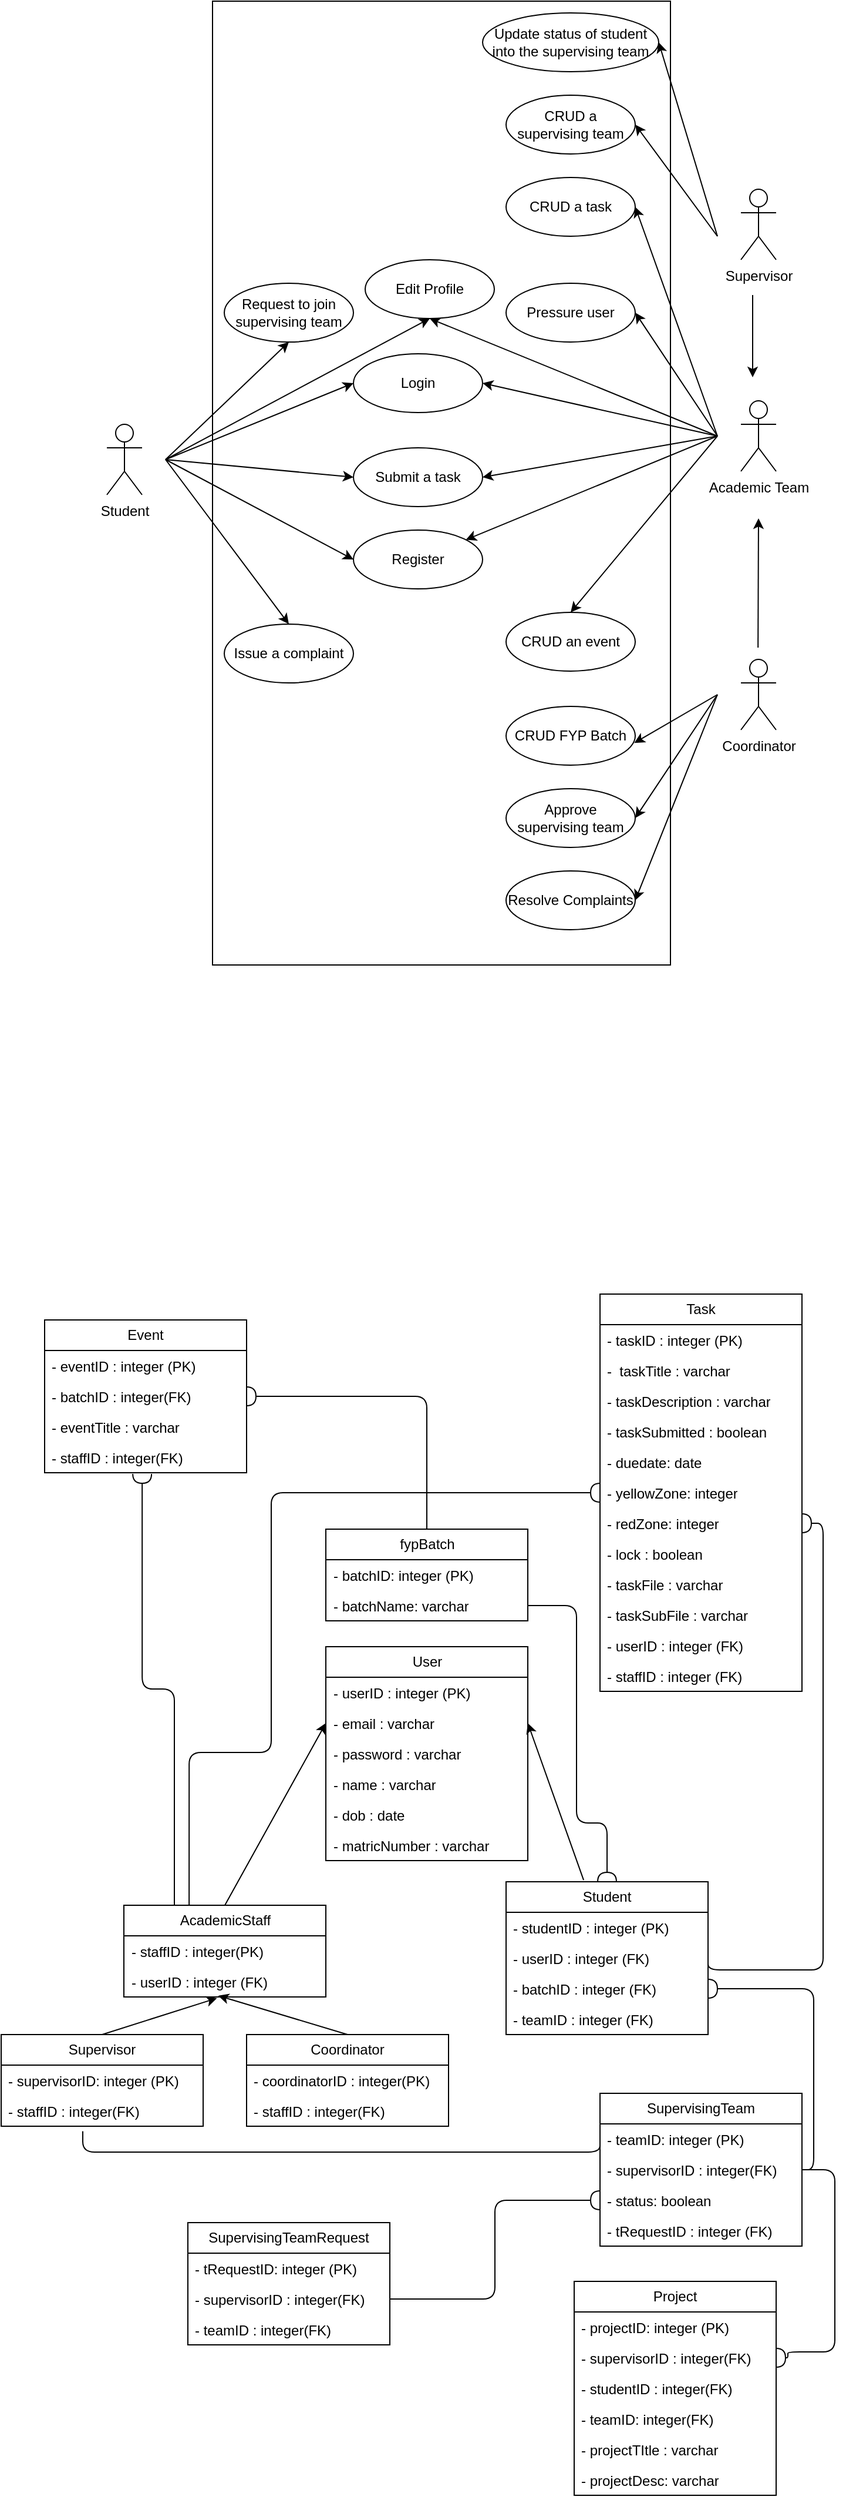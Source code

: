 <mxfile>
    <diagram name="Page-1" id="tapyRQWNl1LLDi8Lvljd">
        <mxGraphModel dx="1131" dy="828" grid="1" gridSize="10" guides="1" tooltips="1" connect="1" arrows="1" fold="1" page="1" pageScale="1" pageWidth="850" pageHeight="1100" math="0" shadow="0">
            <root>
                <mxCell id="0"/>
                <mxCell id="1" parent="0"/>
                <mxCell id="gxBC3pKMXTBqNfmKYQtD-58" value="" style="rounded=0;whiteSpace=wrap;html=1;fillColor=none;fontSize=11;" parent="1" vertex="1">
                    <mxGeometry x="230" y="40" width="390" height="820" as="geometry"/>
                </mxCell>
                <mxCell id="C66fVddsm9b04qJUR4Iu-2" value="Academic Team" style="shape=umlActor;verticalLabelPosition=bottom;verticalAlign=top;html=1;outlineConnect=0;" parent="1" vertex="1">
                    <mxGeometry x="680" y="380" width="30" height="60" as="geometry"/>
                </mxCell>
                <mxCell id="C66fVddsm9b04qJUR4Iu-3" value="Student" style="shape=umlActor;verticalLabelPosition=bottom;verticalAlign=top;html=1;outlineConnect=0;" parent="1" vertex="1">
                    <mxGeometry x="140" y="400" width="30" height="60" as="geometry"/>
                </mxCell>
                <mxCell id="C66fVddsm9b04qJUR4Iu-4" value="Supervisor" style="shape=umlActor;verticalLabelPosition=bottom;verticalAlign=top;html=1;outlineConnect=0;" parent="1" vertex="1">
                    <mxGeometry x="680" y="200" width="30" height="60" as="geometry"/>
                </mxCell>
                <mxCell id="C66fVddsm9b04qJUR4Iu-5" value="Coordinator" style="shape=umlActor;verticalLabelPosition=bottom;verticalAlign=top;html=1;outlineConnect=0;" parent="1" vertex="1">
                    <mxGeometry x="680" y="600" width="30" height="60" as="geometry"/>
                </mxCell>
                <mxCell id="C66fVddsm9b04qJUR4Iu-19" value="CRUD an event" style="ellipse;whiteSpace=wrap;html=1;" parent="1" vertex="1">
                    <mxGeometry x="480" y="560" width="110" height="50" as="geometry"/>
                </mxCell>
                <mxCell id="C66fVddsm9b04qJUR4Iu-41" value="" style="endArrow=classic;html=1;rounded=0;" parent="1" edge="1">
                    <mxGeometry width="50" height="50" relative="1" as="geometry">
                        <mxPoint x="690" y="290" as="sourcePoint"/>
                        <mxPoint x="690" y="360" as="targetPoint"/>
                    </mxGeometry>
                </mxCell>
                <mxCell id="C66fVddsm9b04qJUR4Iu-42" value="" style="endArrow=classic;html=1;rounded=0;" parent="1" edge="1">
                    <mxGeometry width="50" height="50" relative="1" as="geometry">
                        <mxPoint x="694.58" y="590" as="sourcePoint"/>
                        <mxPoint x="695" y="480" as="targetPoint"/>
                    </mxGeometry>
                </mxCell>
                <mxCell id="gxBC3pKMXTBqNfmKYQtD-1" value="Login" style="ellipse;whiteSpace=wrap;html=1;" parent="1" vertex="1">
                    <mxGeometry x="350" y="340" width="110" height="50" as="geometry"/>
                </mxCell>
                <mxCell id="gxBC3pKMXTBqNfmKYQtD-2" value="Register" style="ellipse;whiteSpace=wrap;html=1;" parent="1" vertex="1">
                    <mxGeometry x="350" y="490" width="110" height="50" as="geometry"/>
                </mxCell>
                <mxCell id="gxBC3pKMXTBqNfmKYQtD-3" value="CRUD FYP Batch" style="ellipse;whiteSpace=wrap;html=1;" parent="1" vertex="1">
                    <mxGeometry x="480" y="640" width="110" height="50" as="geometry"/>
                </mxCell>
                <mxCell id="gxBC3pKMXTBqNfmKYQtD-4" value="CRUD a task" style="ellipse;whiteSpace=wrap;html=1;" parent="1" vertex="1">
                    <mxGeometry x="480" y="190" width="110" height="50" as="geometry"/>
                </mxCell>
                <mxCell id="gxBC3pKMXTBqNfmKYQtD-6" value="Request to join supervising team" style="ellipse;whiteSpace=wrap;html=1;" parent="1" vertex="1">
                    <mxGeometry x="240" y="280" width="110" height="50" as="geometry"/>
                </mxCell>
                <mxCell id="gxBC3pKMXTBqNfmKYQtD-7" value="Pressure user" style="ellipse;whiteSpace=wrap;html=1;" parent="1" vertex="1">
                    <mxGeometry x="480" y="280" width="110" height="50" as="geometry"/>
                </mxCell>
                <mxCell id="gxBC3pKMXTBqNfmKYQtD-9" value="CRUD a supervising team" style="ellipse;whiteSpace=wrap;html=1;" parent="1" vertex="1">
                    <mxGeometry x="480" y="120" width="110" height="50" as="geometry"/>
                </mxCell>
                <mxCell id="gxBC3pKMXTBqNfmKYQtD-10" value="Approve supervising team" style="ellipse;whiteSpace=wrap;html=1;" parent="1" vertex="1">
                    <mxGeometry x="480" y="710" width="110" height="50" as="geometry"/>
                </mxCell>
                <mxCell id="gxBC3pKMXTBqNfmKYQtD-11" value="Submit a task" style="ellipse;whiteSpace=wrap;html=1;" parent="1" vertex="1">
                    <mxGeometry x="350" y="420" width="110" height="50" as="geometry"/>
                </mxCell>
                <mxCell id="gxBC3pKMXTBqNfmKYQtD-12" value="Update status of student into the supervising team" style="ellipse;whiteSpace=wrap;html=1;" parent="1" vertex="1">
                    <mxGeometry x="460" y="50" width="150" height="50" as="geometry"/>
                </mxCell>
                <mxCell id="gxBC3pKMXTBqNfmKYQtD-13" value="" style="endArrow=classic;html=1;rounded=0;entryX=1;entryY=0.5;entryDx=0;entryDy=0;" parent="1" target="gxBC3pKMXTBqNfmKYQtD-1" edge="1">
                    <mxGeometry width="50" height="50" relative="1" as="geometry">
                        <mxPoint x="660" y="410" as="sourcePoint"/>
                        <mxPoint x="700" y="370" as="targetPoint"/>
                    </mxGeometry>
                </mxCell>
                <mxCell id="gxBC3pKMXTBqNfmKYQtD-14" value="" style="endArrow=classic;html=1;rounded=0;" parent="1" target="gxBC3pKMXTBqNfmKYQtD-2" edge="1">
                    <mxGeometry width="50" height="50" relative="1" as="geometry">
                        <mxPoint x="660" y="410" as="sourcePoint"/>
                        <mxPoint x="470" y="375" as="targetPoint"/>
                    </mxGeometry>
                </mxCell>
                <mxCell id="gxBC3pKMXTBqNfmKYQtD-15" value="" style="endArrow=classic;html=1;rounded=0;entryX=0.5;entryY=0;entryDx=0;entryDy=0;" parent="1" target="C66fVddsm9b04qJUR4Iu-19" edge="1">
                    <mxGeometry width="50" height="50" relative="1" as="geometry">
                        <mxPoint x="660" y="410" as="sourcePoint"/>
                        <mxPoint x="455" y="508" as="targetPoint"/>
                    </mxGeometry>
                </mxCell>
                <mxCell id="gxBC3pKMXTBqNfmKYQtD-16" value="" style="endArrow=classic;html=1;rounded=0;entryX=1;entryY=0.5;entryDx=0;entryDy=0;" parent="1" target="gxBC3pKMXTBqNfmKYQtD-7" edge="1">
                    <mxGeometry width="50" height="50" relative="1" as="geometry">
                        <mxPoint x="660" y="410" as="sourcePoint"/>
                        <mxPoint x="545" y="570" as="targetPoint"/>
                    </mxGeometry>
                </mxCell>
                <mxCell id="gxBC3pKMXTBqNfmKYQtD-17" value="" style="endArrow=classic;html=1;rounded=0;entryX=1;entryY=0.5;entryDx=0;entryDy=0;" parent="1" target="gxBC3pKMXTBqNfmKYQtD-4" edge="1">
                    <mxGeometry width="50" height="50" relative="1" as="geometry">
                        <mxPoint x="660" y="410" as="sourcePoint"/>
                        <mxPoint x="600" y="315" as="targetPoint"/>
                    </mxGeometry>
                </mxCell>
                <mxCell id="gxBC3pKMXTBqNfmKYQtD-18" value="" style="endArrow=classic;html=1;rounded=0;entryX=0.992;entryY=0.623;entryDx=0;entryDy=0;entryPerimeter=0;" parent="1" target="gxBC3pKMXTBqNfmKYQtD-3" edge="1">
                    <mxGeometry width="50" height="50" relative="1" as="geometry">
                        <mxPoint x="660" y="630" as="sourcePoint"/>
                        <mxPoint x="545" y="570" as="targetPoint"/>
                    </mxGeometry>
                </mxCell>
                <mxCell id="gxBC3pKMXTBqNfmKYQtD-19" value="" style="endArrow=classic;html=1;rounded=0;entryX=1;entryY=0.5;entryDx=0;entryDy=0;" parent="1" target="gxBC3pKMXTBqNfmKYQtD-10" edge="1">
                    <mxGeometry width="50" height="50" relative="1" as="geometry">
                        <mxPoint x="660" y="630" as="sourcePoint"/>
                        <mxPoint x="599" y="681" as="targetPoint"/>
                    </mxGeometry>
                </mxCell>
                <mxCell id="gxBC3pKMXTBqNfmKYQtD-20" value="" style="endArrow=classic;html=1;rounded=0;entryX=1;entryY=0.5;entryDx=0;entryDy=0;" parent="1" target="gxBC3pKMXTBqNfmKYQtD-9" edge="1">
                    <mxGeometry width="50" height="50" relative="1" as="geometry">
                        <mxPoint x="660" y="240" as="sourcePoint"/>
                        <mxPoint x="600" y="225" as="targetPoint"/>
                    </mxGeometry>
                </mxCell>
                <mxCell id="gxBC3pKMXTBqNfmKYQtD-21" value="" style="endArrow=classic;html=1;rounded=0;entryX=1;entryY=0.5;entryDx=0;entryDy=0;" parent="1" target="gxBC3pKMXTBqNfmKYQtD-12" edge="1">
                    <mxGeometry width="50" height="50" relative="1" as="geometry">
                        <mxPoint x="660" y="240" as="sourcePoint"/>
                        <mxPoint x="600" y="155" as="targetPoint"/>
                    </mxGeometry>
                </mxCell>
                <mxCell id="gxBC3pKMXTBqNfmKYQtD-22" value="" style="endArrow=classic;html=1;rounded=0;entryX=0;entryY=0.5;entryDx=0;entryDy=0;" parent="1" target="gxBC3pKMXTBqNfmKYQtD-1" edge="1">
                    <mxGeometry width="50" height="50" relative="1" as="geometry">
                        <mxPoint x="190" y="430" as="sourcePoint"/>
                        <mxPoint x="470" y="375" as="targetPoint"/>
                    </mxGeometry>
                </mxCell>
                <mxCell id="gxBC3pKMXTBqNfmKYQtD-23" value="" style="endArrow=classic;html=1;rounded=0;entryX=0;entryY=0.5;entryDx=0;entryDy=0;" parent="1" target="gxBC3pKMXTBqNfmKYQtD-2" edge="1">
                    <mxGeometry width="50" height="50" relative="1" as="geometry">
                        <mxPoint x="190" y="430" as="sourcePoint"/>
                        <mxPoint x="360" y="375" as="targetPoint"/>
                    </mxGeometry>
                </mxCell>
                <mxCell id="gxBC3pKMXTBqNfmKYQtD-24" value="" style="endArrow=classic;html=1;rounded=0;entryX=0;entryY=0.5;entryDx=0;entryDy=0;" parent="1" target="gxBC3pKMXTBqNfmKYQtD-11" edge="1">
                    <mxGeometry width="50" height="50" relative="1" as="geometry">
                        <mxPoint x="190" y="430" as="sourcePoint"/>
                        <mxPoint x="360" y="375" as="targetPoint"/>
                    </mxGeometry>
                </mxCell>
                <mxCell id="gxBC3pKMXTBqNfmKYQtD-25" value="" style="endArrow=classic;html=1;rounded=0;entryX=1;entryY=0.5;entryDx=0;entryDy=0;" parent="1" target="gxBC3pKMXTBqNfmKYQtD-11" edge="1">
                    <mxGeometry width="50" height="50" relative="1" as="geometry">
                        <mxPoint x="660" y="410" as="sourcePoint"/>
                        <mxPoint x="360" y="455" as="targetPoint"/>
                    </mxGeometry>
                </mxCell>
                <mxCell id="gxBC3pKMXTBqNfmKYQtD-26" value="" style="endArrow=classic;html=1;rounded=0;entryX=0.5;entryY=1;entryDx=0;entryDy=0;" parent="1" target="gxBC3pKMXTBqNfmKYQtD-6" edge="1">
                    <mxGeometry width="50" height="50" relative="1" as="geometry">
                        <mxPoint x="190" y="430" as="sourcePoint"/>
                        <mxPoint x="470" y="455" as="targetPoint"/>
                    </mxGeometry>
                </mxCell>
                <mxCell id="gxBC3pKMXTBqNfmKYQtD-27" value="Issue a complaint" style="ellipse;whiteSpace=wrap;html=1;" parent="1" vertex="1">
                    <mxGeometry x="240" y="570" width="110" height="50" as="geometry"/>
                </mxCell>
                <mxCell id="gxBC3pKMXTBqNfmKYQtD-28" value="" style="endArrow=classic;html=1;rounded=0;entryX=0.5;entryY=0;entryDx=0;entryDy=0;" parent="1" target="gxBC3pKMXTBqNfmKYQtD-27" edge="1">
                    <mxGeometry width="50" height="50" relative="1" as="geometry">
                        <mxPoint x="190" y="430" as="sourcePoint"/>
                        <mxPoint x="360" y="525" as="targetPoint"/>
                    </mxGeometry>
                </mxCell>
                <mxCell id="gxBC3pKMXTBqNfmKYQtD-30" value="User" style="swimlane;fontStyle=0;childLayout=stackLayout;horizontal=1;startSize=26;fillColor=none;horizontalStack=0;resizeParent=1;resizeParentMax=0;resizeLast=0;collapsible=1;marginBottom=0;whiteSpace=wrap;html=1;" parent="1" vertex="1">
                    <mxGeometry x="326.5" y="1440" width="172" height="182" as="geometry"/>
                </mxCell>
                <mxCell id="gxBC3pKMXTBqNfmKYQtD-31" value="- userID : integer (PK)" style="text;strokeColor=none;fillColor=none;align=left;verticalAlign=top;spacingLeft=4;spacingRight=4;overflow=hidden;rotatable=0;points=[[0,0.5],[1,0.5]];portConstraint=eastwest;whiteSpace=wrap;html=1;" parent="gxBC3pKMXTBqNfmKYQtD-30" vertex="1">
                    <mxGeometry y="26" width="172" height="26" as="geometry"/>
                </mxCell>
                <mxCell id="gxBC3pKMXTBqNfmKYQtD-32" value="- email : varchar" style="text;strokeColor=none;fillColor=none;align=left;verticalAlign=top;spacingLeft=4;spacingRight=4;overflow=hidden;rotatable=0;points=[[0,0.5],[1,0.5]];portConstraint=eastwest;whiteSpace=wrap;html=1;" parent="gxBC3pKMXTBqNfmKYQtD-30" vertex="1">
                    <mxGeometry y="52" width="172" height="26" as="geometry"/>
                </mxCell>
                <mxCell id="gxBC3pKMXTBqNfmKYQtD-33" value="- password : varchar" style="text;strokeColor=none;fillColor=none;align=left;verticalAlign=top;spacingLeft=4;spacingRight=4;overflow=hidden;rotatable=0;points=[[0,0.5],[1,0.5]];portConstraint=eastwest;whiteSpace=wrap;html=1;" parent="gxBC3pKMXTBqNfmKYQtD-30" vertex="1">
                    <mxGeometry y="78" width="172" height="26" as="geometry"/>
                </mxCell>
                <mxCell id="80" value="- name : varchar" style="text;strokeColor=none;fillColor=none;align=left;verticalAlign=top;spacingLeft=4;spacingRight=4;overflow=hidden;rotatable=0;points=[[0,0.5],[1,0.5]];portConstraint=eastwest;whiteSpace=wrap;html=1;" vertex="1" parent="gxBC3pKMXTBqNfmKYQtD-30">
                    <mxGeometry y="104" width="172" height="26" as="geometry"/>
                </mxCell>
                <mxCell id="81" value="- dob : date" style="text;strokeColor=none;fillColor=none;align=left;verticalAlign=top;spacingLeft=4;spacingRight=4;overflow=hidden;rotatable=0;points=[[0,0.5],[1,0.5]];portConstraint=eastwest;whiteSpace=wrap;html=1;" vertex="1" parent="gxBC3pKMXTBqNfmKYQtD-30">
                    <mxGeometry y="130" width="172" height="26" as="geometry"/>
                </mxCell>
                <mxCell id="82" value="- matricNumber : varchar" style="text;strokeColor=none;fillColor=none;align=left;verticalAlign=top;spacingLeft=4;spacingRight=4;overflow=hidden;rotatable=0;points=[[0,0.5],[1,0.5]];portConstraint=eastwest;whiteSpace=wrap;html=1;" vertex="1" parent="gxBC3pKMXTBqNfmKYQtD-30">
                    <mxGeometry y="156" width="172" height="26" as="geometry"/>
                </mxCell>
                <mxCell id="l4H_S3dsI2Tg9Zhns-8N-1" value="Resolve Complaints" style="ellipse;whiteSpace=wrap;html=1;" parent="1" vertex="1">
                    <mxGeometry x="480" y="780" width="110" height="50" as="geometry"/>
                </mxCell>
                <mxCell id="l4H_S3dsI2Tg9Zhns-8N-2" value="" style="endArrow=classic;html=1;rounded=0;entryX=1;entryY=0.5;entryDx=0;entryDy=0;" parent="1" target="l4H_S3dsI2Tg9Zhns-8N-1" edge="1">
                    <mxGeometry width="50" height="50" relative="1" as="geometry">
                        <mxPoint x="660" y="630" as="sourcePoint"/>
                        <mxPoint x="600" y="745" as="targetPoint"/>
                    </mxGeometry>
                </mxCell>
                <mxCell id="l4H_S3dsI2Tg9Zhns-8N-3" value="Edit Profile" style="ellipse;whiteSpace=wrap;html=1;" parent="1" vertex="1">
                    <mxGeometry x="360" y="260" width="110" height="50" as="geometry"/>
                </mxCell>
                <mxCell id="l4H_S3dsI2Tg9Zhns-8N-4" value="" style="endArrow=classic;html=1;rounded=0;entryX=0.5;entryY=1;entryDx=0;entryDy=0;" parent="1" target="l4H_S3dsI2Tg9Zhns-8N-3" edge="1">
                    <mxGeometry width="50" height="50" relative="1" as="geometry">
                        <mxPoint x="660" y="410" as="sourcePoint"/>
                        <mxPoint x="700" y="370" as="targetPoint"/>
                    </mxGeometry>
                </mxCell>
                <mxCell id="l4H_S3dsI2Tg9Zhns-8N-5" value="" style="endArrow=classic;html=1;rounded=0;entryX=0.5;entryY=1;entryDx=0;entryDy=0;" parent="1" target="l4H_S3dsI2Tg9Zhns-8N-3" edge="1">
                    <mxGeometry width="50" height="50" relative="1" as="geometry">
                        <mxPoint x="190" y="430" as="sourcePoint"/>
                        <mxPoint x="425" y="320" as="targetPoint"/>
                    </mxGeometry>
                </mxCell>
                <mxCell id="l4H_S3dsI2Tg9Zhns-8N-14" value="Supervisor" style="swimlane;fontStyle=0;childLayout=stackLayout;horizontal=1;startSize=26;fillColor=none;horizontalStack=0;resizeParent=1;resizeParentMax=0;resizeLast=0;collapsible=1;marginBottom=0;whiteSpace=wrap;html=1;" parent="1" vertex="1">
                    <mxGeometry x="50" y="1770" width="172" height="78" as="geometry"/>
                </mxCell>
                <mxCell id="l4H_S3dsI2Tg9Zhns-8N-15" value="- supervisorID: integer (PK)" style="text;strokeColor=none;fillColor=none;align=left;verticalAlign=top;spacingLeft=4;spacingRight=4;overflow=hidden;rotatable=0;points=[[0,0.5],[1,0.5]];portConstraint=eastwest;whiteSpace=wrap;html=1;" parent="l4H_S3dsI2Tg9Zhns-8N-14" vertex="1">
                    <mxGeometry y="26" width="172" height="26" as="geometry"/>
                </mxCell>
                <mxCell id="61HQhyt6SDri8sVlv2gc-8" value="- staffID : integer(FK)" style="text;strokeColor=none;fillColor=none;align=left;verticalAlign=top;spacingLeft=4;spacingRight=4;overflow=hidden;rotatable=0;points=[[0,0.5],[1,0.5]];portConstraint=eastwest;whiteSpace=wrap;html=1;" parent="l4H_S3dsI2Tg9Zhns-8N-14" vertex="1">
                    <mxGeometry y="52" width="172" height="26" as="geometry"/>
                </mxCell>
                <mxCell id="l4H_S3dsI2Tg9Zhns-8N-18" value="Coordinator" style="swimlane;fontStyle=0;childLayout=stackLayout;horizontal=1;startSize=26;fillColor=none;horizontalStack=0;resizeParent=1;resizeParentMax=0;resizeLast=0;collapsible=1;marginBottom=0;whiteSpace=wrap;html=1;" parent="1" vertex="1">
                    <mxGeometry x="259" y="1770" width="172" height="78" as="geometry"/>
                </mxCell>
                <mxCell id="l4H_S3dsI2Tg9Zhns-8N-19" value="- coordinatorID : integer(PK)" style="text;strokeColor=none;fillColor=none;align=left;verticalAlign=top;spacingLeft=4;spacingRight=4;overflow=hidden;rotatable=0;points=[[0,0.5],[1,0.5]];portConstraint=eastwest;whiteSpace=wrap;html=1;" parent="l4H_S3dsI2Tg9Zhns-8N-18" vertex="1">
                    <mxGeometry y="26" width="172" height="26" as="geometry"/>
                </mxCell>
                <mxCell id="l4H_S3dsI2Tg9Zhns-8N-20" value="- staffID : integer(FK)" style="text;strokeColor=none;fillColor=none;align=left;verticalAlign=top;spacingLeft=4;spacingRight=4;overflow=hidden;rotatable=0;points=[[0,0.5],[1,0.5]];portConstraint=eastwest;whiteSpace=wrap;html=1;" parent="l4H_S3dsI2Tg9Zhns-8N-18" vertex="1">
                    <mxGeometry y="52" width="172" height="26" as="geometry"/>
                </mxCell>
                <mxCell id="61HQhyt6SDri8sVlv2gc-3" style="rounded=0;orthogonalLoop=1;jettySize=auto;html=1;exitX=0.384;exitY=-0.011;exitDx=0;exitDy=0;entryX=1;entryY=0.5;entryDx=0;entryDy=0;exitPerimeter=0;" parent="1" source="l4H_S3dsI2Tg9Zhns-8N-22" target="gxBC3pKMXTBqNfmKYQtD-32" edge="1">
                    <mxGeometry relative="1" as="geometry"/>
                </mxCell>
                <mxCell id="l4H_S3dsI2Tg9Zhns-8N-22" value="Student" style="swimlane;fontStyle=0;childLayout=stackLayout;horizontal=1;startSize=26;fillColor=none;horizontalStack=0;resizeParent=1;resizeParentMax=0;resizeLast=0;collapsible=1;marginBottom=0;whiteSpace=wrap;html=1;" parent="1" vertex="1">
                    <mxGeometry x="480" y="1640" width="172" height="130" as="geometry"/>
                </mxCell>
                <mxCell id="l4H_S3dsI2Tg9Zhns-8N-23" value="- studentID : integer (PK)" style="text;strokeColor=none;fillColor=none;align=left;verticalAlign=top;spacingLeft=4;spacingRight=4;overflow=hidden;rotatable=0;points=[[0,0.5],[1,0.5]];portConstraint=eastwest;whiteSpace=wrap;html=1;" parent="l4H_S3dsI2Tg9Zhns-8N-22" vertex="1">
                    <mxGeometry y="26" width="172" height="26" as="geometry"/>
                </mxCell>
                <mxCell id="l4H_S3dsI2Tg9Zhns-8N-24" value="- userID : integer (FK)" style="text;strokeColor=none;fillColor=none;align=left;verticalAlign=top;spacingLeft=4;spacingRight=4;overflow=hidden;rotatable=0;points=[[0,0.5],[1,0.5]];portConstraint=eastwest;whiteSpace=wrap;html=1;" parent="l4H_S3dsI2Tg9Zhns-8N-22" vertex="1">
                    <mxGeometry y="52" width="172" height="26" as="geometry"/>
                </mxCell>
                <mxCell id="61HQhyt6SDri8sVlv2gc-9" value="&lt;div&gt;- batchID : integer (FK)&lt;/div&gt;" style="text;strokeColor=none;fillColor=none;align=left;verticalAlign=top;spacingLeft=4;spacingRight=4;overflow=hidden;rotatable=0;points=[[0,0.5],[1,0.5]];portConstraint=eastwest;whiteSpace=wrap;html=1;" parent="l4H_S3dsI2Tg9Zhns-8N-22" vertex="1">
                    <mxGeometry y="78" width="172" height="26" as="geometry"/>
                </mxCell>
                <mxCell id="29" value="&lt;div&gt;- teamID : integer (FK)&lt;/div&gt;" style="text;strokeColor=none;fillColor=none;align=left;verticalAlign=top;spacingLeft=4;spacingRight=4;overflow=hidden;rotatable=0;points=[[0,0.5],[1,0.5]];portConstraint=eastwest;whiteSpace=wrap;html=1;" vertex="1" parent="l4H_S3dsI2Tg9Zhns-8N-22">
                    <mxGeometry y="104" width="172" height="26" as="geometry"/>
                </mxCell>
                <mxCell id="61HQhyt6SDri8sVlv2gc-7" style="rounded=0;orthogonalLoop=1;jettySize=auto;html=1;exitX=0.5;exitY=0;exitDx=0;exitDy=0;entryX=0;entryY=0.5;entryDx=0;entryDy=0;" parent="1" source="61HQhyt6SDri8sVlv2gc-4" target="gxBC3pKMXTBqNfmKYQtD-32" edge="1">
                    <mxGeometry relative="1" as="geometry"/>
                </mxCell>
                <mxCell id="71" style="edgeStyle=orthogonalEdgeStyle;html=1;exitX=0.25;exitY=0;exitDx=0;exitDy=0;entryX=0.483;entryY=1.04;entryDx=0;entryDy=0;entryPerimeter=0;startArrow=none;startFill=0;endArrow=halfCircle;endFill=0;" edge="1" parent="1" source="61HQhyt6SDri8sVlv2gc-4" target="70">
                    <mxGeometry relative="1" as="geometry"/>
                </mxCell>
                <mxCell id="61HQhyt6SDri8sVlv2gc-4" value="AcademicStaff" style="swimlane;fontStyle=0;childLayout=stackLayout;horizontal=1;startSize=26;fillColor=none;horizontalStack=0;resizeParent=1;resizeParentMax=0;resizeLast=0;collapsible=1;marginBottom=0;whiteSpace=wrap;html=1;" parent="1" vertex="1">
                    <mxGeometry x="154.5" y="1660" width="172" height="78" as="geometry"/>
                </mxCell>
                <mxCell id="61HQhyt6SDri8sVlv2gc-5" value="- staffID : integer(PK)" style="text;strokeColor=none;fillColor=none;align=left;verticalAlign=top;spacingLeft=4;spacingRight=4;overflow=hidden;rotatable=0;points=[[0,0.5],[1,0.5]];portConstraint=eastwest;whiteSpace=wrap;html=1;" parent="61HQhyt6SDri8sVlv2gc-4" vertex="1">
                    <mxGeometry y="26" width="172" height="26" as="geometry"/>
                </mxCell>
                <mxCell id="61HQhyt6SDri8sVlv2gc-6" value="- userID : integer (FK)" style="text;strokeColor=none;fillColor=none;align=left;verticalAlign=top;spacingLeft=4;spacingRight=4;overflow=hidden;rotatable=0;points=[[0,0.5],[1,0.5]];portConstraint=eastwest;whiteSpace=wrap;html=1;" parent="61HQhyt6SDri8sVlv2gc-4" vertex="1">
                    <mxGeometry y="52" width="172" height="26" as="geometry"/>
                </mxCell>
                <mxCell id="61HQhyt6SDri8sVlv2gc-10" style="rounded=0;orthogonalLoop=1;jettySize=auto;html=1;exitX=0.5;exitY=0;exitDx=0;exitDy=0;entryX=0.461;entryY=1.04;entryDx=0;entryDy=0;entryPerimeter=0;" parent="1" source="l4H_S3dsI2Tg9Zhns-8N-14" target="61HQhyt6SDri8sVlv2gc-6" edge="1">
                    <mxGeometry relative="1" as="geometry">
                        <mxPoint x="595" y="1660" as="sourcePoint"/>
                        <mxPoint x="509" y="1575" as="targetPoint"/>
                    </mxGeometry>
                </mxCell>
                <mxCell id="61HQhyt6SDri8sVlv2gc-11" style="rounded=0;orthogonalLoop=1;jettySize=auto;html=1;exitX=0.5;exitY=0;exitDx=0;exitDy=0;entryX=0.467;entryY=0.96;entryDx=0;entryDy=0;entryPerimeter=0;" parent="1" source="l4H_S3dsI2Tg9Zhns-8N-18" target="61HQhyt6SDri8sVlv2gc-6" edge="1">
                    <mxGeometry relative="1" as="geometry">
                        <mxPoint x="146" y="1780" as="sourcePoint"/>
                        <mxPoint x="244" y="1749" as="targetPoint"/>
                    </mxGeometry>
                </mxCell>
                <mxCell id="2" value="Task" style="swimlane;fontStyle=0;childLayout=stackLayout;horizontal=1;startSize=26;fillColor=none;horizontalStack=0;resizeParent=1;resizeParentMax=0;resizeLast=0;collapsible=1;marginBottom=0;whiteSpace=wrap;html=1;" vertex="1" parent="1">
                    <mxGeometry x="560" y="1140" width="172" height="338" as="geometry"/>
                </mxCell>
                <mxCell id="3" value="- taskID : integer (PK)" style="text;strokeColor=none;fillColor=none;align=left;verticalAlign=top;spacingLeft=4;spacingRight=4;overflow=hidden;rotatable=0;points=[[0,0.5],[1,0.5]];portConstraint=eastwest;whiteSpace=wrap;html=1;" vertex="1" parent="2">
                    <mxGeometry y="26" width="172" height="26" as="geometry"/>
                </mxCell>
                <mxCell id="4" value="-&amp;nbsp; taskTitle : varchar" style="text;strokeColor=none;fillColor=none;align=left;verticalAlign=top;spacingLeft=4;spacingRight=4;overflow=hidden;rotatable=0;points=[[0,0.5],[1,0.5]];portConstraint=eastwest;whiteSpace=wrap;html=1;" vertex="1" parent="2">
                    <mxGeometry y="52" width="172" height="26" as="geometry"/>
                </mxCell>
                <mxCell id="5" value="- taskDescription : varchar" style="text;strokeColor=none;fillColor=none;align=left;verticalAlign=top;spacingLeft=4;spacingRight=4;overflow=hidden;rotatable=0;points=[[0,0.5],[1,0.5]];portConstraint=eastwest;whiteSpace=wrap;html=1;" vertex="1" parent="2">
                    <mxGeometry y="78" width="172" height="26" as="geometry"/>
                </mxCell>
                <mxCell id="6" value="- taskSubmitted : boolean" style="text;strokeColor=none;fillColor=none;align=left;verticalAlign=top;spacingLeft=4;spacingRight=4;overflow=hidden;rotatable=0;points=[[0,0.5],[1,0.5]];portConstraint=eastwest;whiteSpace=wrap;html=1;" vertex="1" parent="2">
                    <mxGeometry y="104" width="172" height="26" as="geometry"/>
                </mxCell>
                <mxCell id="7" value="- duedate: date" style="text;strokeColor=none;fillColor=none;align=left;verticalAlign=top;spacingLeft=4;spacingRight=4;overflow=hidden;rotatable=0;points=[[0,0.5],[1,0.5]];portConstraint=eastwest;whiteSpace=wrap;html=1;" vertex="1" parent="2">
                    <mxGeometry y="130" width="172" height="26" as="geometry"/>
                </mxCell>
                <mxCell id="8" value="- yellowZone: integer" style="text;strokeColor=none;fillColor=none;align=left;verticalAlign=top;spacingLeft=4;spacingRight=4;overflow=hidden;rotatable=0;points=[[0,0.5],[1,0.5]];portConstraint=eastwest;whiteSpace=wrap;html=1;" vertex="1" parent="2">
                    <mxGeometry y="156" width="172" height="26" as="geometry"/>
                </mxCell>
                <mxCell id="9" value="- redZone: integer" style="text;strokeColor=none;fillColor=none;align=left;verticalAlign=top;spacingLeft=4;spacingRight=4;overflow=hidden;rotatable=0;points=[[0,0.5],[1,0.5]];portConstraint=eastwest;whiteSpace=wrap;html=1;" vertex="1" parent="2">
                    <mxGeometry y="182" width="172" height="26" as="geometry"/>
                </mxCell>
                <mxCell id="10" value="- lock : boolean" style="text;strokeColor=none;fillColor=none;align=left;verticalAlign=top;spacingLeft=4;spacingRight=4;overflow=hidden;rotatable=0;points=[[0,0.5],[1,0.5]];portConstraint=eastwest;whiteSpace=wrap;html=1;" vertex="1" parent="2">
                    <mxGeometry y="208" width="172" height="26" as="geometry"/>
                </mxCell>
                <mxCell id="13" value="- taskFile : varchar" style="text;strokeColor=none;fillColor=none;align=left;verticalAlign=top;spacingLeft=4;spacingRight=4;overflow=hidden;rotatable=0;points=[[0,0.5],[1,0.5]];portConstraint=eastwest;whiteSpace=wrap;html=1;" vertex="1" parent="2">
                    <mxGeometry y="234" width="172" height="26" as="geometry"/>
                </mxCell>
                <mxCell id="14" value="- taskSubFile : varchar" style="text;strokeColor=none;fillColor=none;align=left;verticalAlign=top;spacingLeft=4;spacingRight=4;overflow=hidden;rotatable=0;points=[[0,0.5],[1,0.5]];portConstraint=eastwest;whiteSpace=wrap;html=1;" vertex="1" parent="2">
                    <mxGeometry y="260" width="172" height="26" as="geometry"/>
                </mxCell>
                <mxCell id="15" value="- userID : integer (FK)" style="text;strokeColor=none;fillColor=none;align=left;verticalAlign=top;spacingLeft=4;spacingRight=4;overflow=hidden;rotatable=0;points=[[0,0.5],[1,0.5]];portConstraint=eastwest;whiteSpace=wrap;html=1;" vertex="1" parent="2">
                    <mxGeometry y="286" width="172" height="26" as="geometry"/>
                </mxCell>
                <mxCell id="16" value="- staffID : integer (FK)" style="text;strokeColor=none;fillColor=none;align=left;verticalAlign=top;spacingLeft=4;spacingRight=4;overflow=hidden;rotatable=0;points=[[0,0.5],[1,0.5]];portConstraint=eastwest;whiteSpace=wrap;html=1;" vertex="1" parent="2">
                    <mxGeometry y="312" width="172" height="26" as="geometry"/>
                </mxCell>
                <mxCell id="18" style="edgeStyle=orthogonalEdgeStyle;html=1;exitX=1;exitY=0.5;exitDx=0;exitDy=0;entryX=1;entryY=0.5;entryDx=0;entryDy=0;endArrow=none;endFill=0;startArrow=halfCircle;startFill=0;" edge="1" parent="1" source="9" target="l4H_S3dsI2Tg9Zhns-8N-24">
                    <mxGeometry relative="1" as="geometry">
                        <Array as="points">
                            <mxPoint x="750" y="1335"/>
                            <mxPoint x="750" y="1715"/>
                        </Array>
                    </mxGeometry>
                </mxCell>
                <mxCell id="19" value="SupervisingTeam" style="swimlane;fontStyle=0;childLayout=stackLayout;horizontal=1;startSize=26;fillColor=none;horizontalStack=0;resizeParent=1;resizeParentMax=0;resizeLast=0;collapsible=1;marginBottom=0;whiteSpace=wrap;html=1;" vertex="1" parent="1">
                    <mxGeometry x="560" y="1820" width="172" height="130" as="geometry"/>
                </mxCell>
                <mxCell id="20" value="- teamID: integer (PK)" style="text;strokeColor=none;fillColor=none;align=left;verticalAlign=top;spacingLeft=4;spacingRight=4;overflow=hidden;rotatable=0;points=[[0,0.5],[1,0.5]];portConstraint=eastwest;whiteSpace=wrap;html=1;" vertex="1" parent="19">
                    <mxGeometry y="26" width="172" height="26" as="geometry"/>
                </mxCell>
                <mxCell id="21" value="- supervisorID : integer(FK)" style="text;strokeColor=none;fillColor=none;align=left;verticalAlign=top;spacingLeft=4;spacingRight=4;overflow=hidden;rotatable=0;points=[[0,0.5],[1,0.5]];portConstraint=eastwest;whiteSpace=wrap;html=1;" vertex="1" parent="19">
                    <mxGeometry y="52" width="172" height="26" as="geometry"/>
                </mxCell>
                <mxCell id="76" value="- status: boolean" style="text;strokeColor=none;fillColor=none;align=left;verticalAlign=top;spacingLeft=4;spacingRight=4;overflow=hidden;rotatable=0;points=[[0,0.5],[1,0.5]];portConstraint=eastwest;whiteSpace=wrap;html=1;" vertex="1" parent="19">
                    <mxGeometry y="78" width="172" height="26" as="geometry"/>
                </mxCell>
                <mxCell id="77" value="- tRequestID : integer (FK)" style="text;strokeColor=none;fillColor=none;align=left;verticalAlign=top;spacingLeft=4;spacingRight=4;overflow=hidden;rotatable=0;points=[[0,0.5],[1,0.5]];portConstraint=eastwest;whiteSpace=wrap;html=1;" vertex="1" parent="19">
                    <mxGeometry y="104" width="172" height="26" as="geometry"/>
                </mxCell>
                <mxCell id="24" value="Project" style="swimlane;fontStyle=0;childLayout=stackLayout;horizontal=1;startSize=26;fillColor=none;horizontalStack=0;resizeParent=1;resizeParentMax=0;resizeLast=0;collapsible=1;marginBottom=0;whiteSpace=wrap;html=1;" vertex="1" parent="1">
                    <mxGeometry x="538" y="1980" width="172" height="182" as="geometry"/>
                </mxCell>
                <mxCell id="25" value="- projectID: integer (PK)" style="text;strokeColor=none;fillColor=none;align=left;verticalAlign=top;spacingLeft=4;spacingRight=4;overflow=hidden;rotatable=0;points=[[0,0.5],[1,0.5]];portConstraint=eastwest;whiteSpace=wrap;html=1;" vertex="1" parent="24">
                    <mxGeometry y="26" width="172" height="26" as="geometry"/>
                </mxCell>
                <mxCell id="26" value="- supervisorID : integer(FK)" style="text;strokeColor=none;fillColor=none;align=left;verticalAlign=top;spacingLeft=4;spacingRight=4;overflow=hidden;rotatable=0;points=[[0,0.5],[1,0.5]];portConstraint=eastwest;whiteSpace=wrap;html=1;" vertex="1" parent="24">
                    <mxGeometry y="52" width="172" height="26" as="geometry"/>
                </mxCell>
                <mxCell id="27" value="- studentID : integer(FK)" style="text;strokeColor=none;fillColor=none;align=left;verticalAlign=top;spacingLeft=4;spacingRight=4;overflow=hidden;rotatable=0;points=[[0,0.5],[1,0.5]];portConstraint=eastwest;whiteSpace=wrap;html=1;" vertex="1" parent="24">
                    <mxGeometry y="78" width="172" height="26" as="geometry"/>
                </mxCell>
                <mxCell id="32" value="- teamID: integer(FK)" style="text;strokeColor=none;fillColor=none;align=left;verticalAlign=top;spacingLeft=4;spacingRight=4;overflow=hidden;rotatable=0;points=[[0,0.5],[1,0.5]];portConstraint=eastwest;whiteSpace=wrap;html=1;" vertex="1" parent="24">
                    <mxGeometry y="104" width="172" height="26" as="geometry"/>
                </mxCell>
                <mxCell id="48" value="- projectTItle : varchar" style="text;strokeColor=none;fillColor=none;align=left;verticalAlign=top;spacingLeft=4;spacingRight=4;overflow=hidden;rotatable=0;points=[[0,0.5],[1,0.5]];portConstraint=eastwest;whiteSpace=wrap;html=1;" vertex="1" parent="24">
                    <mxGeometry y="130" width="172" height="26" as="geometry"/>
                </mxCell>
                <mxCell id="49" value="- projectDesc: varchar" style="text;strokeColor=none;fillColor=none;align=left;verticalAlign=top;spacingLeft=4;spacingRight=4;overflow=hidden;rotatable=0;points=[[0,0.5],[1,0.5]];portConstraint=eastwest;whiteSpace=wrap;html=1;" vertex="1" parent="24">
                    <mxGeometry y="156" width="172" height="26" as="geometry"/>
                </mxCell>
                <mxCell id="30" style="edgeStyle=orthogonalEdgeStyle;html=1;exitX=1;exitY=0.5;exitDx=0;exitDy=0;entryX=1;entryY=0.5;entryDx=0;entryDy=0;startArrow=halfCircle;startFill=0;endArrow=none;endFill=0;" edge="1" parent="1" source="61HQhyt6SDri8sVlv2gc-9" target="19">
                    <mxGeometry relative="1" as="geometry"/>
                </mxCell>
                <mxCell id="31" style="edgeStyle=orthogonalEdgeStyle;html=1;exitX=0;exitY=0.5;exitDx=0;exitDy=0;entryX=0.404;entryY=1.163;entryDx=0;entryDy=0;entryPerimeter=0;startArrow=none;startFill=0;endArrow=none;endFill=0;" edge="1" parent="1" source="20" target="61HQhyt6SDri8sVlv2gc-8">
                    <mxGeometry relative="1" as="geometry">
                        <Array as="points">
                            <mxPoint x="560" y="1870"/>
                            <mxPoint x="120" y="1870"/>
                        </Array>
                    </mxGeometry>
                </mxCell>
                <mxCell id="33" style="edgeStyle=orthogonalEdgeStyle;html=1;exitX=1;exitY=0.5;exitDx=0;exitDy=0;entryX=1;entryY=0.5;entryDx=0;entryDy=0;startArrow=halfCircle;startFill=0;endArrow=none;endFill=0;" edge="1" parent="1" source="26" target="21">
                    <mxGeometry relative="1" as="geometry">
                        <Array as="points">
                            <mxPoint x="720" y="2045"/>
                            <mxPoint x="720" y="2040"/>
                            <mxPoint x="760" y="2040"/>
                            <mxPoint x="760" y="1885"/>
                        </Array>
                    </mxGeometry>
                </mxCell>
                <mxCell id="47" style="edgeStyle=orthogonalEdgeStyle;html=1;exitX=0;exitY=0.5;exitDx=0;exitDy=0;entryX=0.323;entryY=0;entryDx=0;entryDy=0;entryPerimeter=0;startArrow=halfCircle;startFill=0;endArrow=none;endFill=0;" edge="1" parent="1" source="8" target="61HQhyt6SDri8sVlv2gc-4">
                    <mxGeometry relative="1" as="geometry">
                        <Array as="points">
                            <mxPoint x="280" y="1309"/>
                            <mxPoint x="280" y="1530"/>
                            <mxPoint x="210" y="1530"/>
                        </Array>
                    </mxGeometry>
                </mxCell>
                <mxCell id="50" value="Event" style="swimlane;fontStyle=0;childLayout=stackLayout;horizontal=1;startSize=26;fillColor=none;horizontalStack=0;resizeParent=1;resizeParentMax=0;resizeLast=0;collapsible=1;marginBottom=0;whiteSpace=wrap;html=1;" vertex="1" parent="1">
                    <mxGeometry x="87" y="1162" width="172" height="130" as="geometry"/>
                </mxCell>
                <mxCell id="51" value="- eventID : integer (PK)" style="text;strokeColor=none;fillColor=none;align=left;verticalAlign=top;spacingLeft=4;spacingRight=4;overflow=hidden;rotatable=0;points=[[0,0.5],[1,0.5]];portConstraint=eastwest;whiteSpace=wrap;html=1;" vertex="1" parent="50">
                    <mxGeometry y="26" width="172" height="26" as="geometry"/>
                </mxCell>
                <mxCell id="52" value="- batchID : integer(FK)" style="text;strokeColor=none;fillColor=none;align=left;verticalAlign=top;spacingLeft=4;spacingRight=4;overflow=hidden;rotatable=0;points=[[0,0.5],[1,0.5]];portConstraint=eastwest;whiteSpace=wrap;html=1;" vertex="1" parent="50">
                    <mxGeometry y="52" width="172" height="26" as="geometry"/>
                </mxCell>
                <mxCell id="53" value="- eventTitle : varchar" style="text;strokeColor=none;fillColor=none;align=left;verticalAlign=top;spacingLeft=4;spacingRight=4;overflow=hidden;rotatable=0;points=[[0,0.5],[1,0.5]];portConstraint=eastwest;whiteSpace=wrap;html=1;" vertex="1" parent="50">
                    <mxGeometry y="78" width="172" height="26" as="geometry"/>
                </mxCell>
                <mxCell id="70" value="- staffID : integer(FK)" style="text;strokeColor=none;fillColor=none;align=left;verticalAlign=top;spacingLeft=4;spacingRight=4;overflow=hidden;rotatable=0;points=[[0,0.5],[1,0.5]];portConstraint=eastwest;whiteSpace=wrap;html=1;" vertex="1" parent="50">
                    <mxGeometry y="104" width="172" height="26" as="geometry"/>
                </mxCell>
                <mxCell id="69" style="edgeStyle=orthogonalEdgeStyle;html=1;exitX=0.5;exitY=0;exitDx=0;exitDy=0;entryX=1;entryY=0.5;entryDx=0;entryDy=0;startArrow=none;startFill=0;endArrow=halfCircle;endFill=0;" edge="1" parent="1" source="63" target="52">
                    <mxGeometry relative="1" as="geometry"/>
                </mxCell>
                <mxCell id="63" value="fypBatch" style="swimlane;fontStyle=0;childLayout=stackLayout;horizontal=1;startSize=26;fillColor=none;horizontalStack=0;resizeParent=1;resizeParentMax=0;resizeLast=0;collapsible=1;marginBottom=0;whiteSpace=wrap;html=1;" vertex="1" parent="1">
                    <mxGeometry x="326.5" y="1340" width="172" height="78" as="geometry"/>
                </mxCell>
                <mxCell id="64" value="- batchID: integer (PK)" style="text;strokeColor=none;fillColor=none;align=left;verticalAlign=top;spacingLeft=4;spacingRight=4;overflow=hidden;rotatable=0;points=[[0,0.5],[1,0.5]];portConstraint=eastwest;whiteSpace=wrap;html=1;" vertex="1" parent="63">
                    <mxGeometry y="26" width="172" height="26" as="geometry"/>
                </mxCell>
                <mxCell id="65" value="- batchName: varchar" style="text;strokeColor=none;fillColor=none;align=left;verticalAlign=top;spacingLeft=4;spacingRight=4;overflow=hidden;rotatable=0;points=[[0,0.5],[1,0.5]];portConstraint=eastwest;whiteSpace=wrap;html=1;" vertex="1" parent="63">
                    <mxGeometry y="52" width="172" height="26" as="geometry"/>
                </mxCell>
                <mxCell id="67" style="edgeStyle=orthogonalEdgeStyle;html=1;exitX=1;exitY=0.5;exitDx=0;exitDy=0;entryX=0.5;entryY=0;entryDx=0;entryDy=0;startArrow=none;startFill=0;endArrow=halfCircle;endFill=0;" edge="1" parent="1" source="65" target="l4H_S3dsI2Tg9Zhns-8N-22">
                    <mxGeometry relative="1" as="geometry">
                        <Array as="points">
                            <mxPoint x="540" y="1405"/>
                            <mxPoint x="540" y="1590"/>
                            <mxPoint x="566" y="1590"/>
                        </Array>
                    </mxGeometry>
                </mxCell>
                <mxCell id="72" value="SupervisingTeamRequest" style="swimlane;fontStyle=0;childLayout=stackLayout;horizontal=1;startSize=26;fillColor=none;horizontalStack=0;resizeParent=1;resizeParentMax=0;resizeLast=0;collapsible=1;marginBottom=0;whiteSpace=wrap;html=1;" vertex="1" parent="1">
                    <mxGeometry x="209" y="1930" width="172" height="104" as="geometry"/>
                </mxCell>
                <mxCell id="73" value="- tRequestID: integer (PK)" style="text;strokeColor=none;fillColor=none;align=left;verticalAlign=top;spacingLeft=4;spacingRight=4;overflow=hidden;rotatable=0;points=[[0,0.5],[1,0.5]];portConstraint=eastwest;whiteSpace=wrap;html=1;" vertex="1" parent="72">
                    <mxGeometry y="26" width="172" height="26" as="geometry"/>
                </mxCell>
                <mxCell id="74" value="- supervisorID : integer(FK)" style="text;strokeColor=none;fillColor=none;align=left;verticalAlign=top;spacingLeft=4;spacingRight=4;overflow=hidden;rotatable=0;points=[[0,0.5],[1,0.5]];portConstraint=eastwest;whiteSpace=wrap;html=1;" vertex="1" parent="72">
                    <mxGeometry y="52" width="172" height="26" as="geometry"/>
                </mxCell>
                <mxCell id="75" value="- teamID : integer(FK)" style="text;strokeColor=none;fillColor=none;align=left;verticalAlign=top;spacingLeft=4;spacingRight=4;overflow=hidden;rotatable=0;points=[[0,0.5],[1,0.5]];portConstraint=eastwest;whiteSpace=wrap;html=1;" vertex="1" parent="72">
                    <mxGeometry y="78" width="172" height="26" as="geometry"/>
                </mxCell>
                <mxCell id="79" style="edgeStyle=orthogonalEdgeStyle;html=1;exitX=1;exitY=0.5;exitDx=0;exitDy=0;entryX=0;entryY=0.5;entryDx=0;entryDy=0;startArrow=none;startFill=0;endArrow=halfCircle;endFill=0;" edge="1" parent="1" source="74" target="76">
                    <mxGeometry relative="1" as="geometry"/>
                </mxCell>
            </root>
        </mxGraphModel>
    </diagram>
</mxfile>